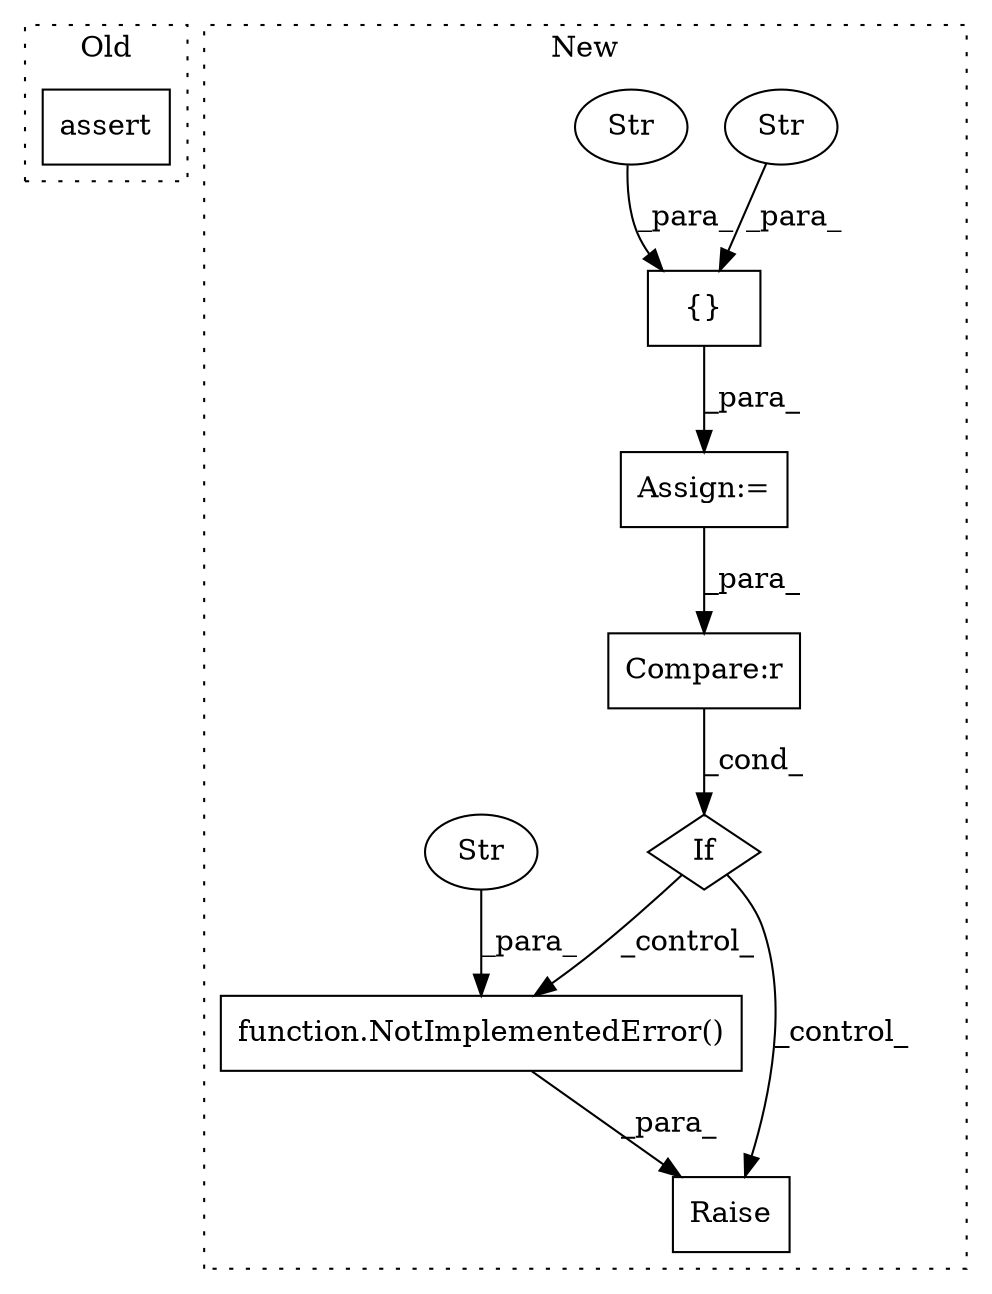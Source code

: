 digraph G {
subgraph cluster0 {
1 [label="assert" a="65" s="5508" l="7" shape="box"];
label = "Old";
style="dotted";
}
subgraph cluster1 {
2 [label="function.NotImplementedError()" a="75" s="5824,5944" l="20,1" shape="box"];
3 [label="If" a="96" s="5774,5804" l="3,14" shape="diamond"];
4 [label="Compare:r" a="40" s="5777" l="27" shape="box"];
5 [label="{}" a="59" s="5678,5755" l="14,0" shape="box"];
6 [label="Str" a="66" s="5740" l="15" shape="ellipse"];
7 [label="Str" a="66" s="5725" l="13" shape="ellipse"];
8 [label="Str" a="66" s="5844" l="100" shape="ellipse"];
9 [label="Raise" a="91" s="5818" l="6" shape="box"];
10 [label="Assign:=" a="68" s="5675" l="3" shape="box"];
label = "New";
style="dotted";
}
2 -> 9 [label="_para_"];
3 -> 2 [label="_control_"];
3 -> 9 [label="_control_"];
4 -> 3 [label="_cond_"];
5 -> 10 [label="_para_"];
6 -> 5 [label="_para_"];
7 -> 5 [label="_para_"];
8 -> 2 [label="_para_"];
10 -> 4 [label="_para_"];
}
